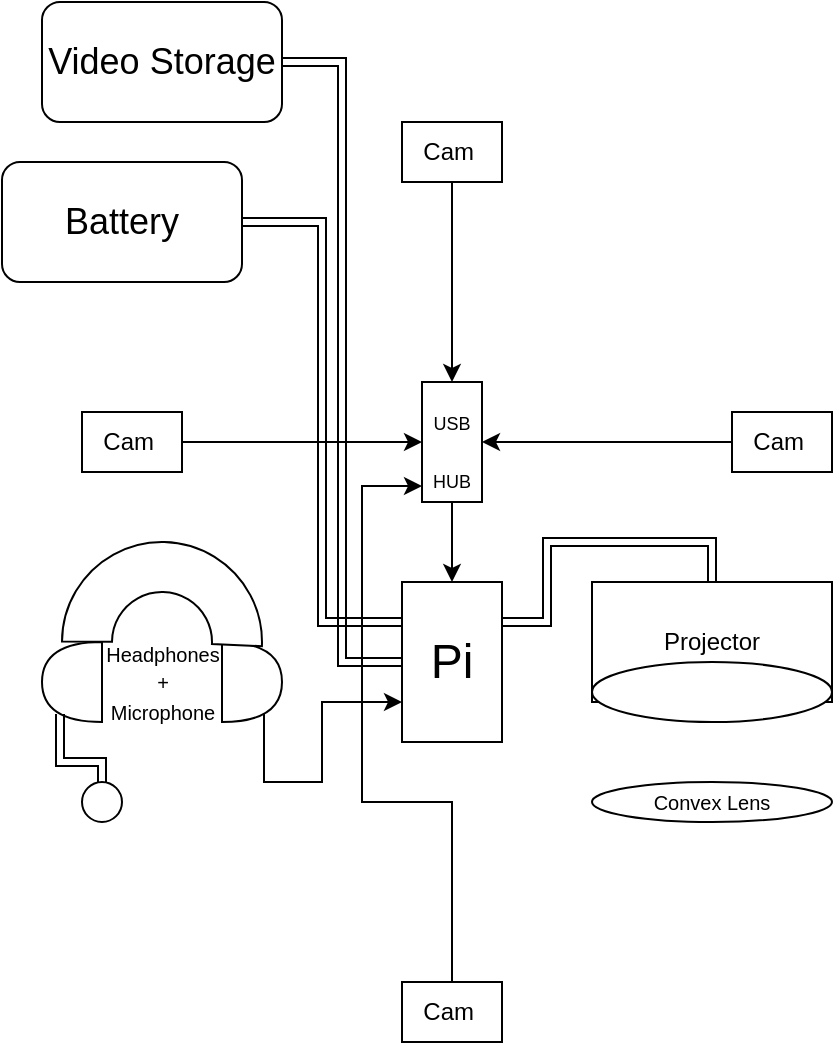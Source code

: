 <mxfile version="15.5.8" type="google"><diagram id="xazWrq3VVBq0IMBnruHc" name="Page-1"><mxGraphModel dx="1178" dy="665" grid="1" gridSize="10" guides="1" tooltips="1" connect="1" arrows="1" fold="1" page="1" pageScale="1" pageWidth="850" pageHeight="1100" math="0" shadow="0"><root><mxCell id="0"/><mxCell id="1" parent="0"/><mxCell id="NgIHrww_bgRz0fLiu03D-13" style="edgeStyle=orthogonalEdgeStyle;shape=link;rounded=0;orthogonalLoop=1;jettySize=auto;html=1;exitX=1;exitY=0.25;exitDx=0;exitDy=0;entryX=0.5;entryY=0;entryDx=0;entryDy=0;" parent="1" source="bWWB1111lvnOUXzTy4bY-7" target="NgIHrww_bgRz0fLiu03D-12" edge="1"><mxGeometry relative="1" as="geometry"/></mxCell><mxCell id="bWWB1111lvnOUXzTy4bY-7" value="&lt;font style=&quot;font-size: 24px;&quot;&gt;Pi&lt;/font&gt;" style="rounded=0;whiteSpace=wrap;html=1;fontSize=10;" parent="1" vertex="1"><mxGeometry x="418" y="430" width="50" height="80" as="geometry"/></mxCell><mxCell id="NgIHrww_bgRz0fLiu03D-22" style="edgeStyle=orthogonalEdgeStyle;rounded=0;orthogonalLoop=1;jettySize=auto;html=1;exitX=0.5;exitY=1;exitDx=0;exitDy=0;entryX=0.5;entryY=0;entryDx=0;entryDy=0;" parent="1" source="bWWB1111lvnOUXzTy4bY-9" target="bWWB1111lvnOUXzTy4bY-7" edge="1"><mxGeometry relative="1" as="geometry"/></mxCell><mxCell id="bWWB1111lvnOUXzTy4bY-9" value="&lt;font style=&quot;font-size: 9px;&quot;&gt;USB&lt;br&gt;HUB&lt;/font&gt;" style="rounded=0;whiteSpace=wrap;html=1;fontSize=24;" parent="1" vertex="1"><mxGeometry x="428" y="330" width="30" height="60" as="geometry"/></mxCell><mxCell id="NgIHrww_bgRz0fLiu03D-19" style="edgeStyle=orthogonalEdgeStyle;rounded=0;orthogonalLoop=1;jettySize=auto;html=1;exitX=0.5;exitY=1;exitDx=0;exitDy=0;entryX=0.5;entryY=0;entryDx=0;entryDy=0;" parent="1" source="NgIHrww_bgRz0fLiu03D-2" target="bWWB1111lvnOUXzTy4bY-9" edge="1"><mxGeometry relative="1" as="geometry"/></mxCell><mxCell id="NgIHrww_bgRz0fLiu03D-2" value="Cam&amp;nbsp;" style="rounded=0;whiteSpace=wrap;html=1;" parent="1" vertex="1"><mxGeometry x="418" y="200" width="50" height="30" as="geometry"/></mxCell><mxCell id="NgIHrww_bgRz0fLiu03D-20" style="edgeStyle=orthogonalEdgeStyle;rounded=0;orthogonalLoop=1;jettySize=auto;html=1;exitX=1;exitY=0.5;exitDx=0;exitDy=0;entryX=0;entryY=0.5;entryDx=0;entryDy=0;" parent="1" source="NgIHrww_bgRz0fLiu03D-5" target="bWWB1111lvnOUXzTy4bY-9" edge="1"><mxGeometry relative="1" as="geometry"/></mxCell><mxCell id="NgIHrww_bgRz0fLiu03D-5" value="Cam&amp;nbsp;" style="rounded=0;whiteSpace=wrap;html=1;" parent="1" vertex="1"><mxGeometry x="258" y="345" width="50" height="30" as="geometry"/></mxCell><mxCell id="NgIHrww_bgRz0fLiu03D-18" style="edgeStyle=orthogonalEdgeStyle;rounded=0;orthogonalLoop=1;jettySize=auto;html=1;exitX=0;exitY=0.5;exitDx=0;exitDy=0;entryX=1;entryY=0.5;entryDx=0;entryDy=0;" parent="1" source="NgIHrww_bgRz0fLiu03D-6" target="bWWB1111lvnOUXzTy4bY-9" edge="1"><mxGeometry relative="1" as="geometry"/></mxCell><mxCell id="NgIHrww_bgRz0fLiu03D-6" value="Cam&amp;nbsp;" style="rounded=0;whiteSpace=wrap;html=1;" parent="1" vertex="1"><mxGeometry x="583" y="345" width="50" height="30" as="geometry"/></mxCell><mxCell id="NgIHrww_bgRz0fLiu03D-21" style="edgeStyle=orthogonalEdgeStyle;rounded=0;orthogonalLoop=1;jettySize=auto;html=1;exitX=0.5;exitY=0;exitDx=0;exitDy=0;entryX=0;entryY=0.867;entryDx=0;entryDy=0;entryPerimeter=0;" parent="1" source="NgIHrww_bgRz0fLiu03D-10" target="bWWB1111lvnOUXzTy4bY-9" edge="1"><mxGeometry relative="1" as="geometry"><Array as="points"><mxPoint x="443" y="540"/><mxPoint x="398" y="540"/><mxPoint x="398" y="382"/></Array></mxGeometry></mxCell><mxCell id="NgIHrww_bgRz0fLiu03D-10" value="Cam&amp;nbsp;" style="rounded=0;whiteSpace=wrap;html=1;" parent="1" vertex="1"><mxGeometry x="418" y="630" width="50" height="30" as="geometry"/></mxCell><mxCell id="NgIHrww_bgRz0fLiu03D-12" value="Projector" style="rounded=0;whiteSpace=wrap;html=1;" parent="1" vertex="1"><mxGeometry x="513" y="430" width="120" height="60" as="geometry"/></mxCell><mxCell id="q13m5v3VVrrw1Gd18dPi-1" style="edgeStyle=orthogonalEdgeStyle;rounded=0;orthogonalLoop=1;jettySize=auto;html=1;exitX=0.7;exitY=0.9;exitDx=0;exitDy=0;exitPerimeter=0;entryX=0;entryY=0.75;entryDx=0;entryDy=0;" parent="1" source="NgIHrww_bgRz0fLiu03D-23" target="bWWB1111lvnOUXzTy4bY-7" edge="1"><mxGeometry relative="1" as="geometry"><Array as="points"><mxPoint x="349" y="530"/><mxPoint x="378" y="530"/><mxPoint x="378" y="490"/></Array></mxGeometry></mxCell><mxCell id="NgIHrww_bgRz0fLiu03D-23" value="" style="shape=or;whiteSpace=wrap;html=1;" parent="1" vertex="1"><mxGeometry x="328" y="460" width="30" height="40" as="geometry"/></mxCell><mxCell id="NgIHrww_bgRz0fLiu03D-24" value="" style="shape=or;whiteSpace=wrap;html=1;rotation=-180;" parent="1" vertex="1"><mxGeometry x="238" y="460" width="30" height="40" as="geometry"/></mxCell><mxCell id="NgIHrww_bgRz0fLiu03D-28" value="" style="verticalLabelPosition=bottom;verticalAlign=top;html=1;shape=mxgraph.basic.partConcEllipse;startAngle=0.584;endAngle=0.09;arcWidth=0.5;rotation=60;" parent="1" vertex="1"><mxGeometry x="248" y="410" width="100" height="100" as="geometry"/></mxCell><mxCell id="q13m5v3VVrrw1Gd18dPi-2" value="&lt;font style=&quot;font-size: 10px;&quot;&gt;Headphones&lt;br&gt;+&lt;br&gt;Microphone&lt;/font&gt;" style="text;html=1;align=center;verticalAlign=middle;resizable=0;points=[];autosize=1;strokeColor=none;fillColor=none;" parent="1" vertex="1"><mxGeometry x="258" y="450" width="80" height="60" as="geometry"/></mxCell><mxCell id="q13m5v3VVrrw1Gd18dPi-3" value="Convex Lens" style="ellipse;whiteSpace=wrap;html=1;fontSize=10;" parent="1" vertex="1"><mxGeometry x="513" y="530" width="120" height="20" as="geometry"/></mxCell><mxCell id="q13m5v3VVrrw1Gd18dPi-4" value="" style="ellipse;whiteSpace=wrap;html=1;fontSize=10;" parent="1" vertex="1"><mxGeometry x="513" y="470" width="120" height="30" as="geometry"/></mxCell><mxCell id="q13m5v3VVrrw1Gd18dPi-6" value="" style="ellipse;whiteSpace=wrap;html=1;fontSize=10;" parent="1" vertex="1"><mxGeometry x="258" y="530" width="20" height="20" as="geometry"/></mxCell><mxCell id="q13m5v3VVrrw1Gd18dPi-7" value="" style="edgeStyle=orthogonalEdgeStyle;shape=link;rounded=0;orthogonalLoop=1;jettySize=auto;html=1;exitX=0.7;exitY=0.1;exitDx=0;exitDy=0;exitPerimeter=0;fontSize=10;endArrow=none;" parent="1" source="NgIHrww_bgRz0fLiu03D-24" target="q13m5v3VVrrw1Gd18dPi-6" edge="1"><mxGeometry relative="1" as="geometry"><mxPoint x="247" y="540" as="targetPoint"/><mxPoint x="247" y="496" as="sourcePoint"/></mxGeometry></mxCell><mxCell id="q13m5v3VVrrw1Gd18dPi-13" style="edgeStyle=orthogonalEdgeStyle;shape=link;rounded=0;orthogonalLoop=1;jettySize=auto;html=1;exitX=1;exitY=0.5;exitDx=0;exitDy=0;entryX=0;entryY=0.25;entryDx=0;entryDy=0;fontSize=18;" parent="1" source="q13m5v3VVrrw1Gd18dPi-8" target="bWWB1111lvnOUXzTy4bY-7" edge="1"><mxGeometry relative="1" as="geometry"/></mxCell><mxCell id="q13m5v3VVrrw1Gd18dPi-8" value="&lt;font style=&quot;font-size: 18px;&quot;&gt;Battery&lt;/font&gt;" style="rounded=1;whiteSpace=wrap;html=1;fontSize=10;" parent="1" vertex="1"><mxGeometry x="218" y="220" width="120" height="60" as="geometry"/></mxCell><mxCell id="q13m5v3VVrrw1Gd18dPi-15" style="edgeStyle=orthogonalEdgeStyle;shape=link;rounded=0;orthogonalLoop=1;jettySize=auto;html=1;exitX=1;exitY=0.5;exitDx=0;exitDy=0;entryX=0;entryY=0.5;entryDx=0;entryDy=0;fontSize=18;" parent="1" source="q13m5v3VVrrw1Gd18dPi-14" target="bWWB1111lvnOUXzTy4bY-7" edge="1"><mxGeometry relative="1" as="geometry"/></mxCell><mxCell id="q13m5v3VVrrw1Gd18dPi-14" value="&lt;span style=&quot;font-size: 18px;&quot;&gt;Video Storage&lt;/span&gt;" style="rounded=1;whiteSpace=wrap;html=1;fontSize=10;" parent="1" vertex="1"><mxGeometry x="238" y="140" width="120" height="60" as="geometry"/></mxCell></root></mxGraphModel></diagram></mxfile>